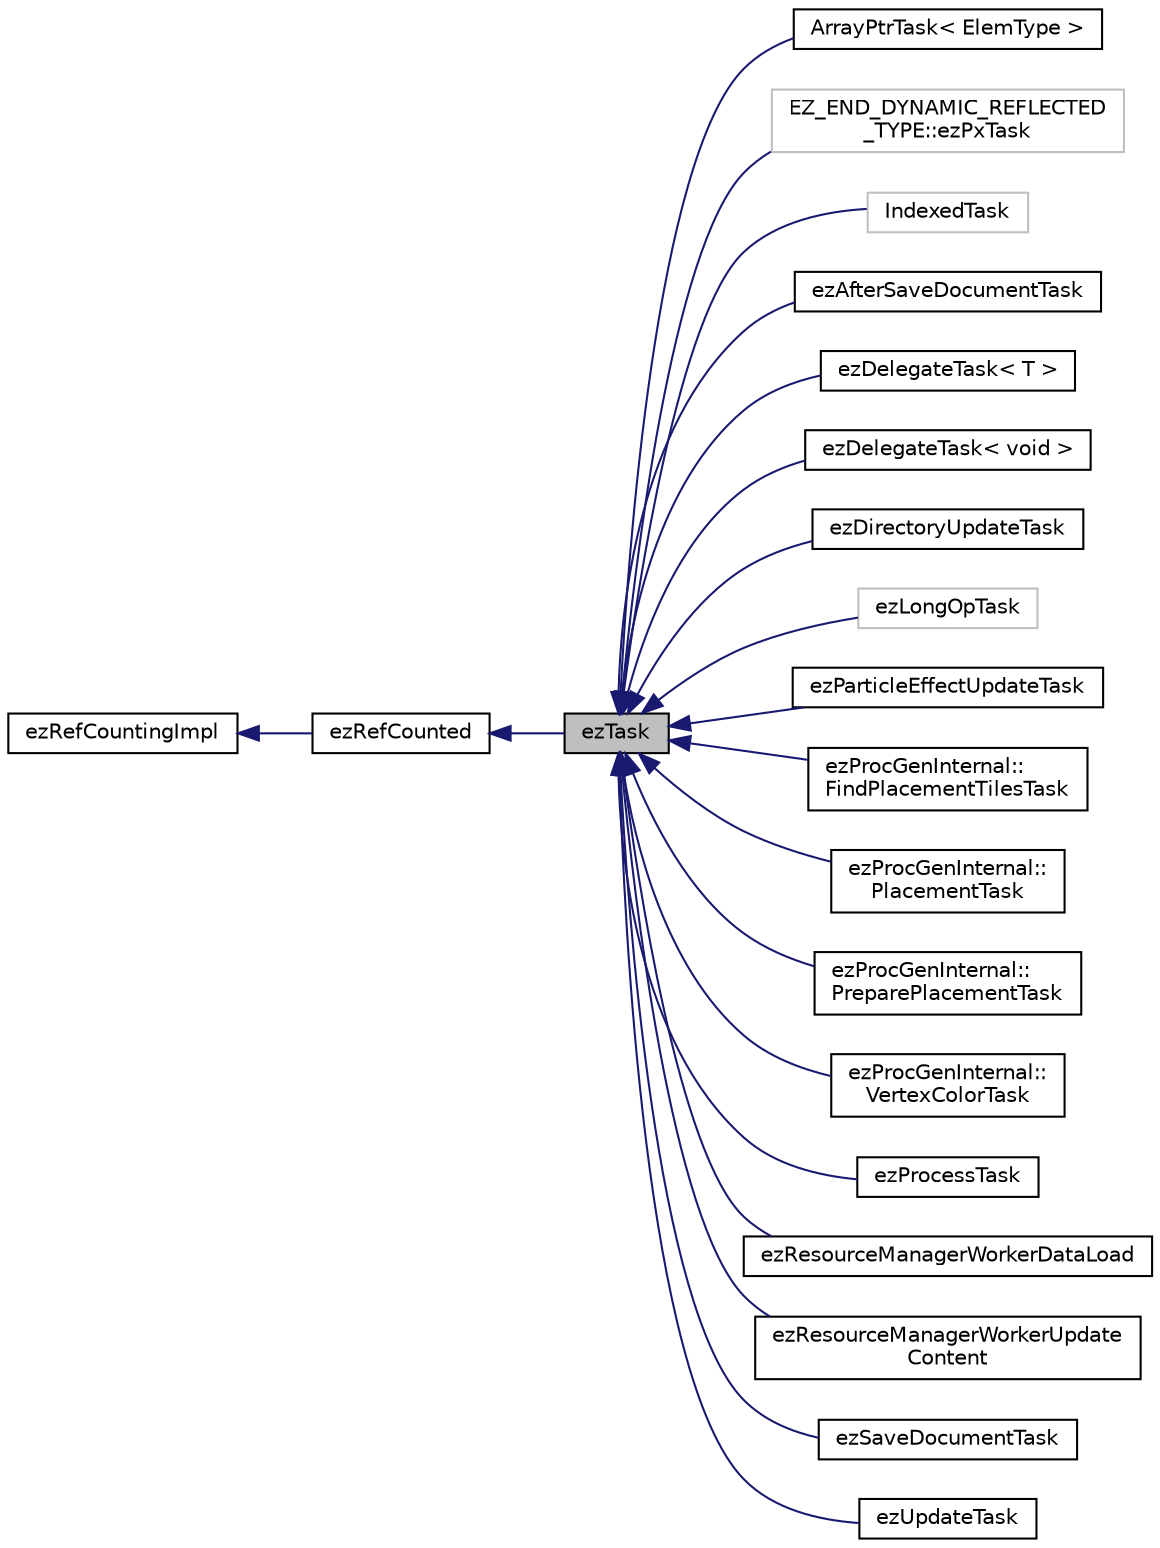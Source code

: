 digraph "ezTask"
{
 // LATEX_PDF_SIZE
  edge [fontname="Helvetica",fontsize="10",labelfontname="Helvetica",labelfontsize="10"];
  node [fontname="Helvetica",fontsize="10",shape=record];
  rankdir="LR";
  Node1 [label="ezTask",height=0.2,width=0.4,color="black", fillcolor="grey75", style="filled", fontcolor="black",tooltip="Base class for custom tasks."];
  Node2 -> Node1 [dir="back",color="midnightblue",fontsize="10",style="solid",fontname="Helvetica"];
  Node2 [label="ezRefCounted",height=0.2,width=0.4,color="black", fillcolor="white", style="filled",URL="$d2/d70/classez_ref_counted.htm",tooltip="Base class for reference counted objects."];
  Node3 -> Node2 [dir="back",color="midnightblue",fontsize="10",style="solid",fontname="Helvetica"];
  Node3 [label="ezRefCountingImpl",height=0.2,width=0.4,color="black", fillcolor="white", style="filled",URL="$d9/d13/classez_ref_counting_impl.htm",tooltip=" "];
  Node1 -> Node4 [dir="back",color="midnightblue",fontsize="10",style="solid",fontname="Helvetica"];
  Node4 [label="ArrayPtrTask\< ElemType \>",height=0.2,width=0.4,color="black", fillcolor="white", style="filled",URL="$dd/dc9/class_array_ptr_task.htm",tooltip=" "];
  Node1 -> Node5 [dir="back",color="midnightblue",fontsize="10",style="solid",fontname="Helvetica"];
  Node5 [label="EZ_END_DYNAMIC_REFLECTED\l_TYPE::ezPxTask",height=0.2,width=0.4,color="grey75", fillcolor="white", style="filled",tooltip=" "];
  Node1 -> Node6 [dir="back",color="midnightblue",fontsize="10",style="solid",fontname="Helvetica"];
  Node6 [label="IndexedTask",height=0.2,width=0.4,color="grey75", fillcolor="white", style="filled",tooltip=" "];
  Node1 -> Node7 [dir="back",color="midnightblue",fontsize="10",style="solid",fontname="Helvetica"];
  Node7 [label="ezAfterSaveDocumentTask",height=0.2,width=0.4,color="black", fillcolor="white", style="filled",URL="$da/d3e/classez_after_save_document_task.htm",tooltip=" "];
  Node1 -> Node8 [dir="back",color="midnightblue",fontsize="10",style="solid",fontname="Helvetica"];
  Node8 [label="ezDelegateTask\< T \>",height=0.2,width=0.4,color="black", fillcolor="white", style="filled",URL="$d7/d20/classez_delegate_task.htm",tooltip="A simple task implementation that calls a delegate function."];
  Node1 -> Node9 [dir="back",color="midnightblue",fontsize="10",style="solid",fontname="Helvetica"];
  Node9 [label="ezDelegateTask\< void \>",height=0.2,width=0.4,color="black", fillcolor="white", style="filled",URL="$db/ded/classez_delegate_task_3_01void_01_4.htm",tooltip=" "];
  Node1 -> Node10 [dir="back",color="midnightblue",fontsize="10",style="solid",fontname="Helvetica"];
  Node10 [label="ezDirectoryUpdateTask",height=0.2,width=0.4,color="black", fillcolor="white", style="filled",URL="$dd/d80/classez_directory_update_task.htm",tooltip="Task to scan a directory and inform the ezAssetCurator of any changes."];
  Node1 -> Node11 [dir="back",color="midnightblue",fontsize="10",style="solid",fontname="Helvetica"];
  Node11 [label="ezLongOpTask",height=0.2,width=0.4,color="grey75", fillcolor="white", style="filled",tooltip=" "];
  Node1 -> Node12 [dir="back",color="midnightblue",fontsize="10",style="solid",fontname="Helvetica"];
  Node12 [label="ezParticleEffectUpdateTask",height=0.2,width=0.4,color="black", fillcolor="white", style="filled",URL="$dc/d45/classez_particle_effect_update_task.htm",tooltip=" "];
  Node1 -> Node13 [dir="back",color="midnightblue",fontsize="10",style="solid",fontname="Helvetica"];
  Node13 [label="ezProcGenInternal::\lFindPlacementTilesTask",height=0.2,width=0.4,color="black", fillcolor="white", style="filled",URL="$d7/d01/classez_proc_gen_internal_1_1_find_placement_tiles_task.htm",tooltip=" "];
  Node1 -> Node14 [dir="back",color="midnightblue",fontsize="10",style="solid",fontname="Helvetica"];
  Node14 [label="ezProcGenInternal::\lPlacementTask",height=0.2,width=0.4,color="black", fillcolor="white", style="filled",URL="$d2/d24/classez_proc_gen_internal_1_1_placement_task.htm",tooltip=" "];
  Node1 -> Node15 [dir="back",color="midnightblue",fontsize="10",style="solid",fontname="Helvetica"];
  Node15 [label="ezProcGenInternal::\lPreparePlacementTask",height=0.2,width=0.4,color="black", fillcolor="white", style="filled",URL="$dd/d62/classez_proc_gen_internal_1_1_prepare_placement_task.htm",tooltip=" "];
  Node1 -> Node16 [dir="back",color="midnightblue",fontsize="10",style="solid",fontname="Helvetica"];
  Node16 [label="ezProcGenInternal::\lVertexColorTask",height=0.2,width=0.4,color="black", fillcolor="white", style="filled",URL="$d2/ddc/classez_proc_gen_internal_1_1_vertex_color_task.htm",tooltip=" "];
  Node1 -> Node17 [dir="back",color="midnightblue",fontsize="10",style="solid",fontname="Helvetica"];
  Node17 [label="ezProcessTask",height=0.2,width=0.4,color="black", fillcolor="white", style="filled",URL="$d6/d4e/classez_process_task.htm",tooltip=" "];
  Node1 -> Node18 [dir="back",color="midnightblue",fontsize="10",style="solid",fontname="Helvetica"];
  Node18 [label="ezResourceManagerWorkerDataLoad",height=0.2,width=0.4,color="black", fillcolor="white", style="filled",URL="$de/d65/classez_resource_manager_worker_data_load.htm",tooltip="[internal] Worker task for loading resources (typically from disk)."];
  Node1 -> Node19 [dir="back",color="midnightblue",fontsize="10",style="solid",fontname="Helvetica"];
  Node19 [label="ezResourceManagerWorkerUpdate\lContent",height=0.2,width=0.4,color="black", fillcolor="white", style="filled",URL="$d5/d4f/classez_resource_manager_worker_update_content.htm",tooltip="[internal] Worker task for uploading resource data. Depending on the resource type,..."];
  Node1 -> Node20 [dir="back",color="midnightblue",fontsize="10",style="solid",fontname="Helvetica"];
  Node20 [label="ezSaveDocumentTask",height=0.2,width=0.4,color="black", fillcolor="white", style="filled",URL="$db/d46/classez_save_document_task.htm",tooltip=" "];
  Node1 -> Node21 [dir="back",color="midnightblue",fontsize="10",style="solid",fontname="Helvetica"];
  Node21 [label="ezUpdateTask",height=0.2,width=0.4,color="black", fillcolor="white", style="filled",URL="$d7/de4/classez_update_task.htm",tooltip=" "];
}
